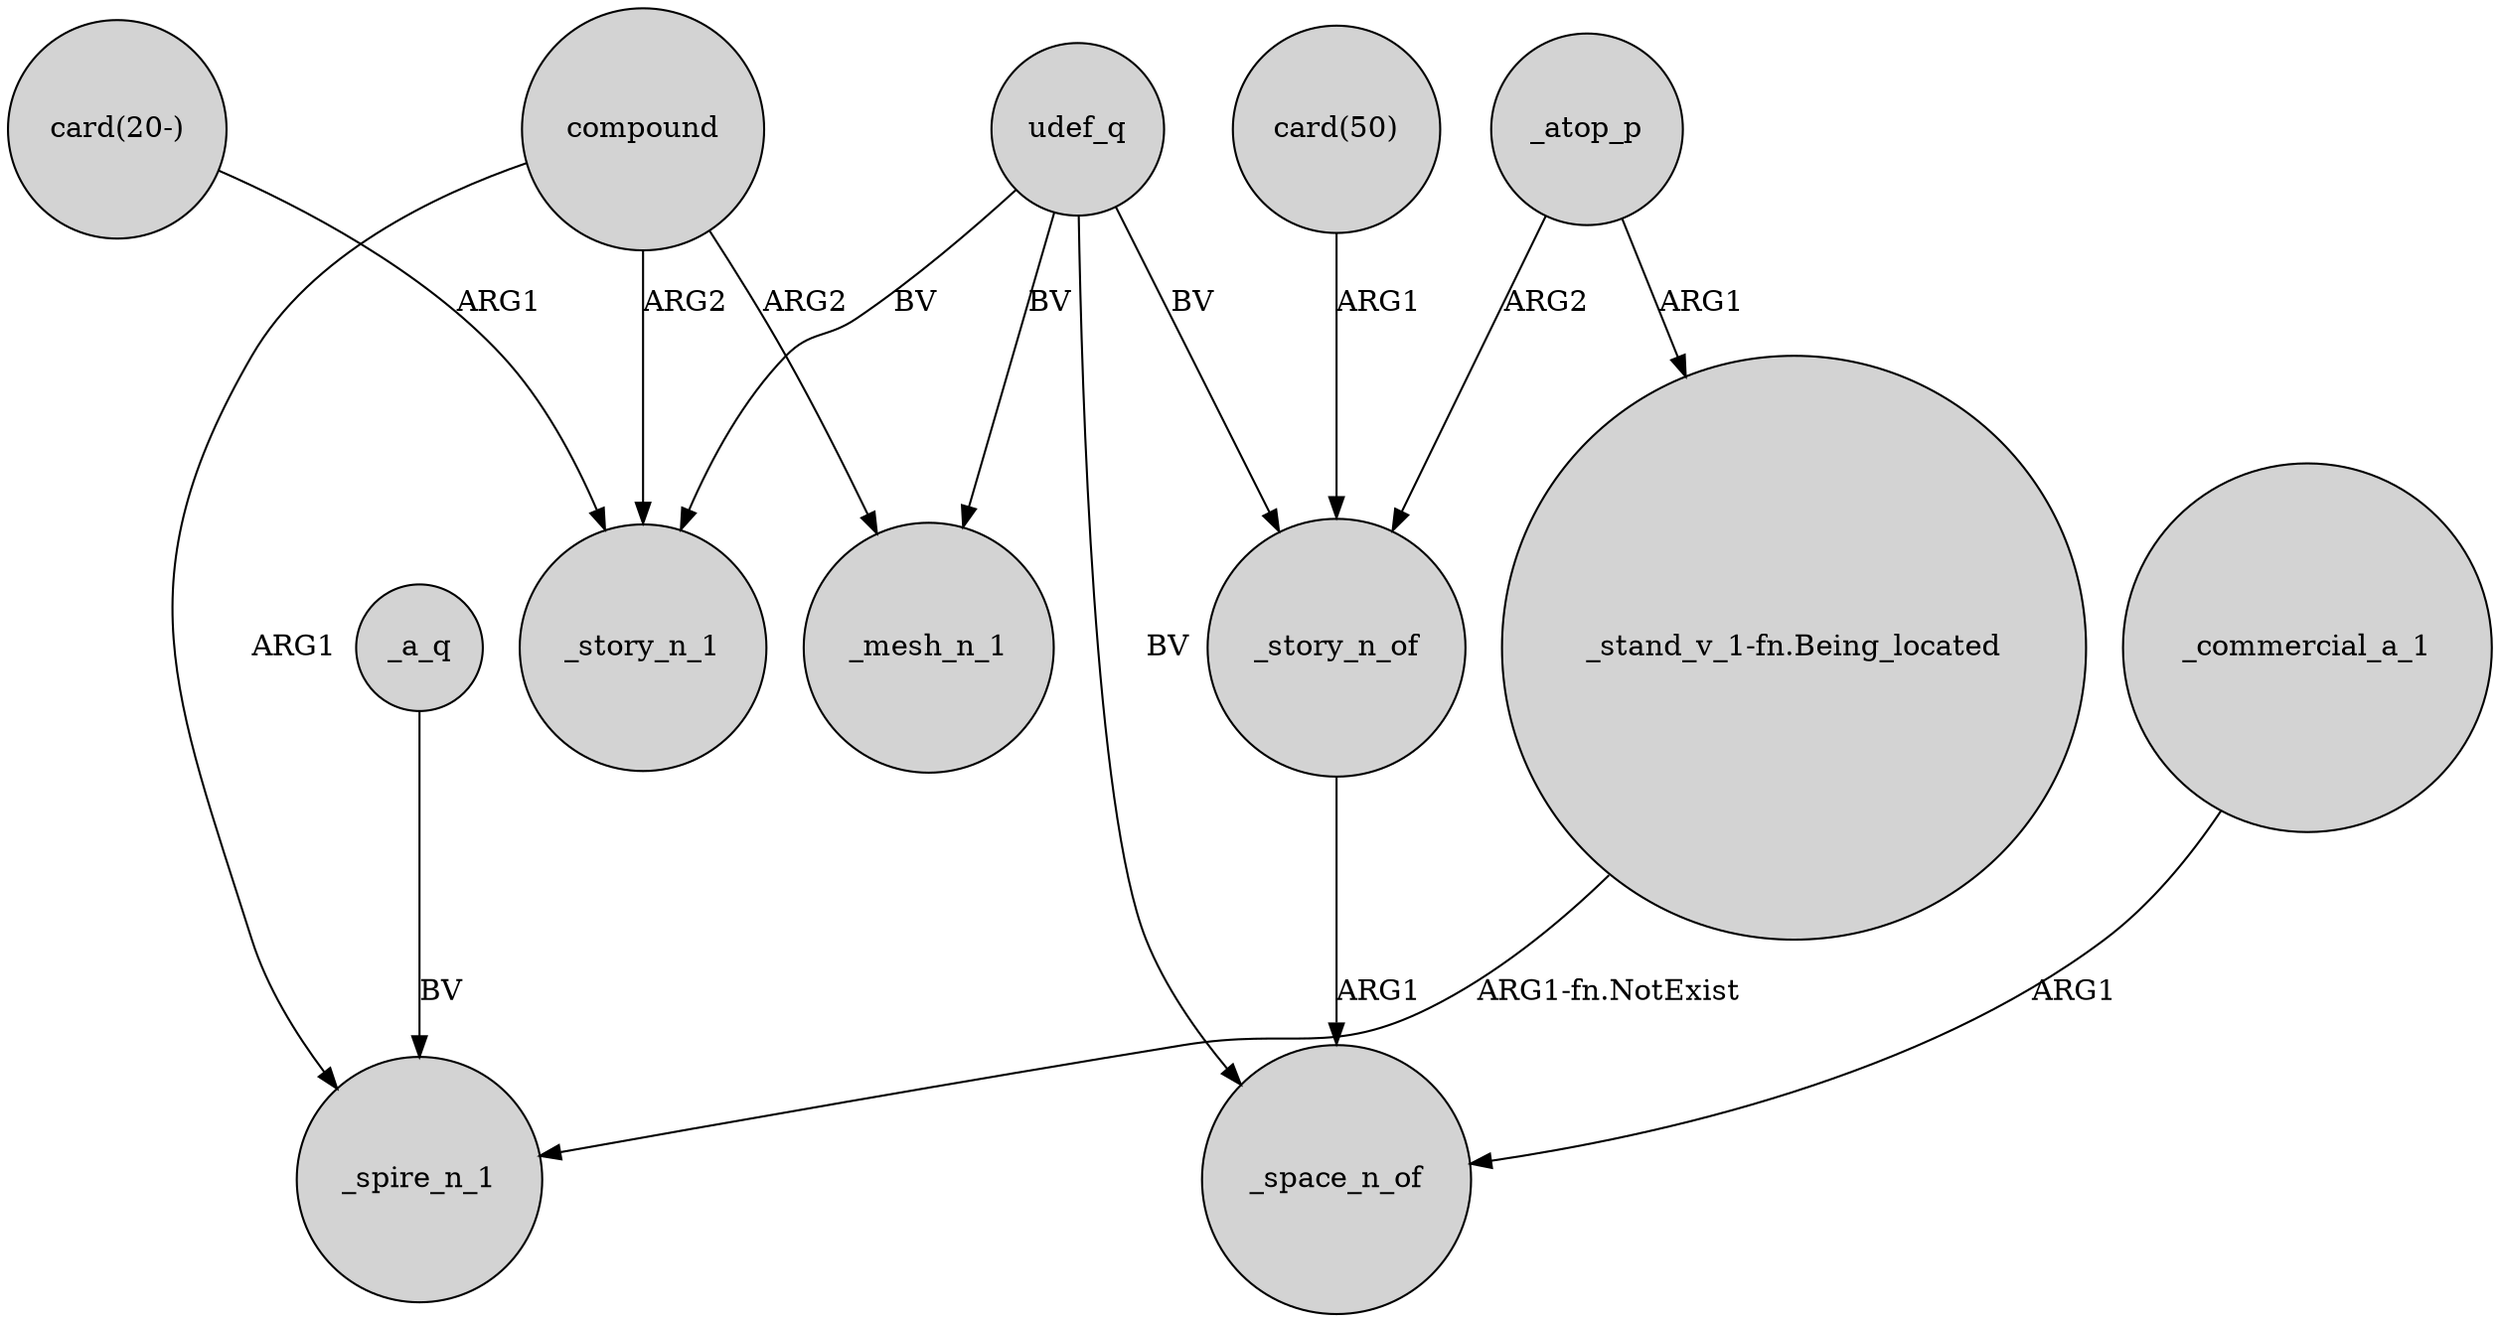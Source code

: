 digraph {
	node [shape=circle style=filled]
	_a_q -> _spire_n_1 [label=BV]
	udef_q -> _space_n_of [label=BV]
	udef_q -> _mesh_n_1 [label=BV]
	"card(50)" -> _story_n_of [label=ARG1]
	_atop_p -> _story_n_of [label=ARG2]
	compound -> _spire_n_1 [label=ARG1]
	"_stand_v_1-fn.Being_located" -> _spire_n_1 [label="ARG1-fn.NotExist"]
	_commercial_a_1 -> _space_n_of [label=ARG1]
	udef_q -> _story_n_1 [label=BV]
	"card(20-)" -> _story_n_1 [label=ARG1]
	_atop_p -> "_stand_v_1-fn.Being_located" [label=ARG1]
	_story_n_of -> _space_n_of [label=ARG1]
	udef_q -> _story_n_of [label=BV]
	compound -> _story_n_1 [label=ARG2]
	compound -> _mesh_n_1 [label=ARG2]
}
